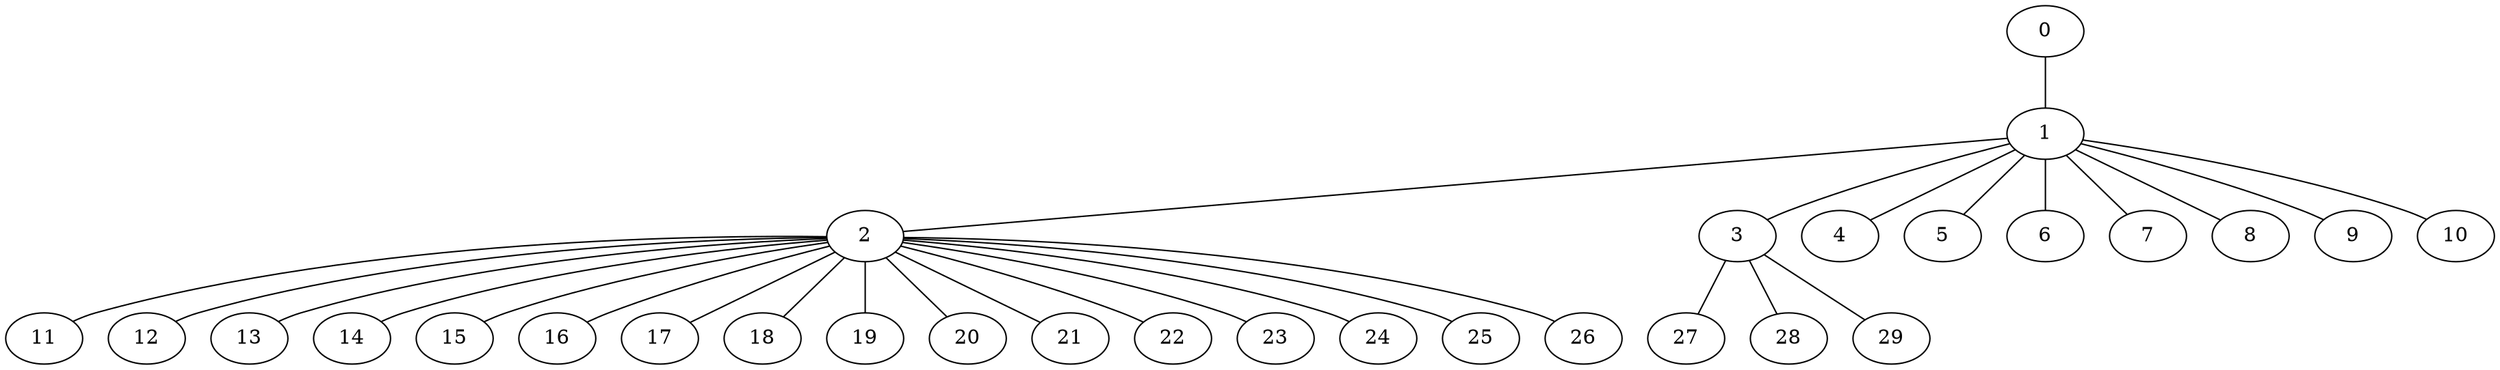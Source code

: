 
graph graphname {
    0 -- 1
1 -- 2
1 -- 3
1 -- 4
1 -- 5
1 -- 6
1 -- 7
1 -- 8
1 -- 9
1 -- 10
2 -- 11
2 -- 12
2 -- 13
2 -- 14
2 -- 15
2 -- 16
2 -- 17
2 -- 18
2 -- 19
2 -- 20
2 -- 21
2 -- 22
2 -- 23
2 -- 24
2 -- 25
2 -- 26
3 -- 27
3 -- 28
3 -- 29

}
